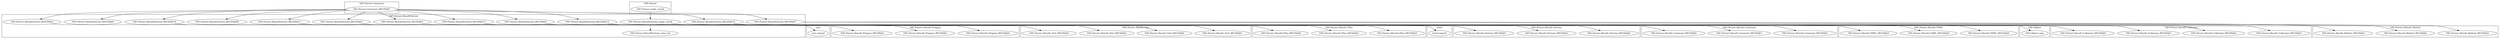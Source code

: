 digraph {
graph [overlap=false]
subgraph cluster_TAP_Parser_ResultFactory {
	label="TAP::Parser::ResultFactory";
	"TAP::Parser::ResultFactory::BEGIN@4";
	"TAP::Parser::ResultFactory::BEGIN@10";
	"TAP::Parser::ResultFactory::BEGIN@11";
	"TAP::Parser::ResultFactory::BEGIN@9";
	"TAP::Parser::ResultFactory::class_for";
	"TAP::Parser::ResultFactory::BEGIN@3";
	"TAP::Parser::ResultFactory::BEGIN@99";
	"TAP::Parser::ResultFactory::BEGIN@13";
	"TAP::Parser::ResultFactory::BEGIN@8";
	"TAP::Parser::ResultFactory::BEGIN@6";
	"TAP::Parser::ResultFactory::BEGIN@14";
	"TAP::Parser::ResultFactory::make_result";
	"TAP::Parser::ResultFactory::BEGIN@12";
	"TAP::Parser::ResultFactory::BEGIN@7";
}
subgraph cluster_TAP_Parser_Result_Version {
	label="TAP::Parser::Result::Version";
	"TAP::Parser::Result::Version::BEGIN@6";
	"TAP::Parser::Result::Version::BEGIN@3";
	"TAP::Parser::Result::Version::BEGIN@5";
}
subgraph cluster_TAP_Parser_Result_Bailout {
	label="TAP::Parser::Result::Bailout";
	"TAP::Parser::Result::Bailout::BEGIN@5";
	"TAP::Parser::Result::Bailout::BEGIN@6";
	"TAP::Parser::Result::Bailout::BEGIN@3";
}
subgraph cluster_vars {
	label="vars";
	"vars::import";
}
subgraph cluster_strict {
	label="strict";
	"strict::import";
}
subgraph cluster_TAP_Parser_Result_Unknown {
	label="TAP::Parser::Result::Unknown";
	"TAP::Parser::Result::Unknown::BEGIN@3";
	"TAP::Parser::Result::Unknown::BEGIN@6";
	"TAP::Parser::Result::Unknown::BEGIN@5";
	"TAP::Parser::Result::Unknown::BEGIN@9";
}
subgraph cluster_TAP_Parser_Result_YAML {
	label="TAP::Parser::Result::YAML";
	"TAP::Parser::Result::YAML::BEGIN@6";
	"TAP::Parser::Result::YAML::BEGIN@5";
	"TAP::Parser::Result::YAML::BEGIN@3";
}
subgraph cluster_TAP_Parser_Grammar {
	label="TAP::Parser::Grammar";
	"TAP::Parser::Grammar::BEGIN@7";
}
subgraph cluster_TAP_Object {
	label="TAP::Object";
	"TAP::Object::new";
}
subgraph cluster_TAP_Parser_Result_Pragma {
	label="TAP::Parser::Result::Pragma";
	"TAP::Parser::Result::Pragma::BEGIN@6";
	"TAP::Parser::Result::Pragma::BEGIN@5";
	"TAP::Parser::Result::Pragma::BEGIN@3";
}
subgraph cluster_TAP_Parser_Result_Test {
	label="TAP::Parser::Result::Test";
	"TAP::Parser::Result::Test::BEGIN@9";
	"TAP::Parser::Result::Test::BEGIN@6";
	"TAP::Parser::Result::Test::BEGIN@3";
	"TAP::Parser::Result::Test::BEGIN@5";
}
subgraph cluster_TAP_Parser_Result_Comment {
	label="TAP::Parser::Result::Comment";
	"TAP::Parser::Result::Comment::BEGIN@5";
	"TAP::Parser::Result::Comment::BEGIN@3";
	"TAP::Parser::Result::Comment::BEGIN@6";
}
subgraph cluster_TAP_Parser_Result_Plan {
	label="TAP::Parser::Result::Plan";
	"TAP::Parser::Result::Plan::BEGIN@5";
	"TAP::Parser::Result::Plan::BEGIN@3";
	"TAP::Parser::Result::Plan::BEGIN@6";
}
subgraph cluster_TAP_Parser {
	label="TAP::Parser";
	"TAP::Parser::make_result";
}
"TAP::Parser::Grammar::BEGIN@7" -> "TAP::Parser::ResultFactory::BEGIN@99";
"TAP::Parser::ResultFactory::BEGIN@11" -> "TAP::Parser::Result::Test::BEGIN@6";
"TAP::Parser::ResultFactory::BEGIN@7" -> "TAP::Parser::Result::Bailout::BEGIN@5";
"TAP::Parser::ResultFactory::BEGIN@8" -> "TAP::Parser::Result::Comment::BEGIN@5";
"TAP::Parser::Grammar::BEGIN@7" -> "TAP::Parser::ResultFactory::BEGIN@11";
"TAP::Parser::ResultFactory::BEGIN@14" -> "TAP::Parser::Result::YAML::BEGIN@3";
"TAP::Parser::ResultFactory::BEGIN@13" -> "TAP::Parser::Result::Version::BEGIN@6";
"TAP::Parser::ResultFactory::make_result" -> "TAP::Parser::ResultFactory::class_for";
"TAP::Parser::Grammar::BEGIN@7" -> "TAP::Parser::ResultFactory::BEGIN@6";
"TAP::Parser::ResultFactory::BEGIN@14" -> "TAP::Parser::Result::YAML::BEGIN@5";
"TAP::Parser::Grammar::BEGIN@7" -> "TAP::Parser::ResultFactory::BEGIN@7";
"TAP::Parser::ResultFactory::BEGIN@11" -> "TAP::Parser::Result::Test::BEGIN@9";
"TAP::Parser::Grammar::BEGIN@7" -> "TAP::Parser::ResultFactory::BEGIN@10";
"TAP::Parser::ResultFactory::BEGIN@12" -> "TAP::Parser::Result::Unknown::BEGIN@5";
"TAP::Parser::Grammar::BEGIN@7" -> "TAP::Parser::ResultFactory::BEGIN@14";
"TAP::Parser::ResultFactory::BEGIN@13" -> "TAP::Parser::Result::Version::BEGIN@5";
"TAP::Parser::ResultFactory::BEGIN@10" -> "TAP::Parser::Result::Pragma::BEGIN@6";
"TAP::Parser::ResultFactory::BEGIN@9" -> "TAP::Parser::Result::Plan::BEGIN@6";
"TAP::Parser::make_result" -> "TAP::Parser::ResultFactory::make_result";
"TAP::Parser::Grammar::BEGIN@7" -> "TAP::Parser::ResultFactory::BEGIN@3";
"TAP::Parser::ResultFactory::BEGIN@14" -> "TAP::Parser::Result::YAML::BEGIN@6";
"TAP::Parser::Grammar::BEGIN@7" -> "TAP::Parser::ResultFactory::BEGIN@8";
"TAP::Parser::ResultFactory::BEGIN@12" -> "TAP::Parser::Result::Unknown::BEGIN@3";
"TAP::Parser::ResultFactory::BEGIN@9" -> "TAP::Parser::Result::Plan::BEGIN@3";
"TAP::Parser::Grammar::BEGIN@7" -> "TAP::Parser::ResultFactory::BEGIN@12";
"TAP::Parser::ResultFactory::BEGIN@10" -> "TAP::Parser::Result::Pragma::BEGIN@3";
"TAP::Parser::ResultFactory::make_result" -> "TAP::Object::new";
"TAP::Parser::ResultFactory::BEGIN@12" -> "TAP::Parser::Result::Unknown::BEGIN@6";
"TAP::Parser::ResultFactory::BEGIN@7" -> "TAP::Parser::Result::Bailout::BEGIN@6";
"TAP::Parser::ResultFactory::BEGIN@12" -> "TAP::Parser::Result::Unknown::BEGIN@9";
"TAP::Parser::ResultFactory::BEGIN@13" -> "TAP::Parser::Result::Version::BEGIN@3";
"TAP::Parser::ResultFactory::BEGIN@11" -> "TAP::Parser::Result::Test::BEGIN@3";
"TAP::Parser::ResultFactory::BEGIN@8" -> "TAP::Parser::Result::Comment::BEGIN@3";
"TAP::Parser::ResultFactory::BEGIN@4" -> "vars::import";
"TAP::Parser::Grammar::BEGIN@7" -> "TAP::Parser::ResultFactory::BEGIN@13";
"TAP::Parser::Grammar::BEGIN@7" -> "TAP::Parser::ResultFactory::BEGIN@9";
"TAP::Parser::ResultFactory::BEGIN@8" -> "TAP::Parser::Result::Comment::BEGIN@6";
"TAP::Parser::ResultFactory::BEGIN@10" -> "TAP::Parser::Result::Pragma::BEGIN@5";
"TAP::Parser::Grammar::BEGIN@7" -> "TAP::Parser::ResultFactory::BEGIN@4";
"TAP::Parser::ResultFactory::BEGIN@9" -> "TAP::Parser::Result::Plan::BEGIN@5";
"TAP::Parser::ResultFactory::BEGIN@11" -> "TAP::Parser::Result::Test::BEGIN@5";
"TAP::Parser::ResultFactory::BEGIN@3" -> "strict::import";
"TAP::Parser::ResultFactory::BEGIN@7" -> "TAP::Parser::Result::Bailout::BEGIN@3";
}
